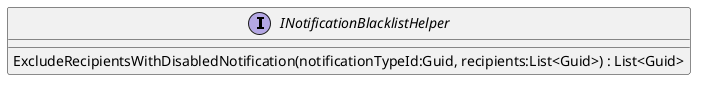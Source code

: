 @startuml
interface INotificationBlacklistHelper {
    ExcludeRecipientsWithDisabledNotification(notificationTypeId:Guid, recipients:List<Guid>) : List<Guid>
}
@enduml
